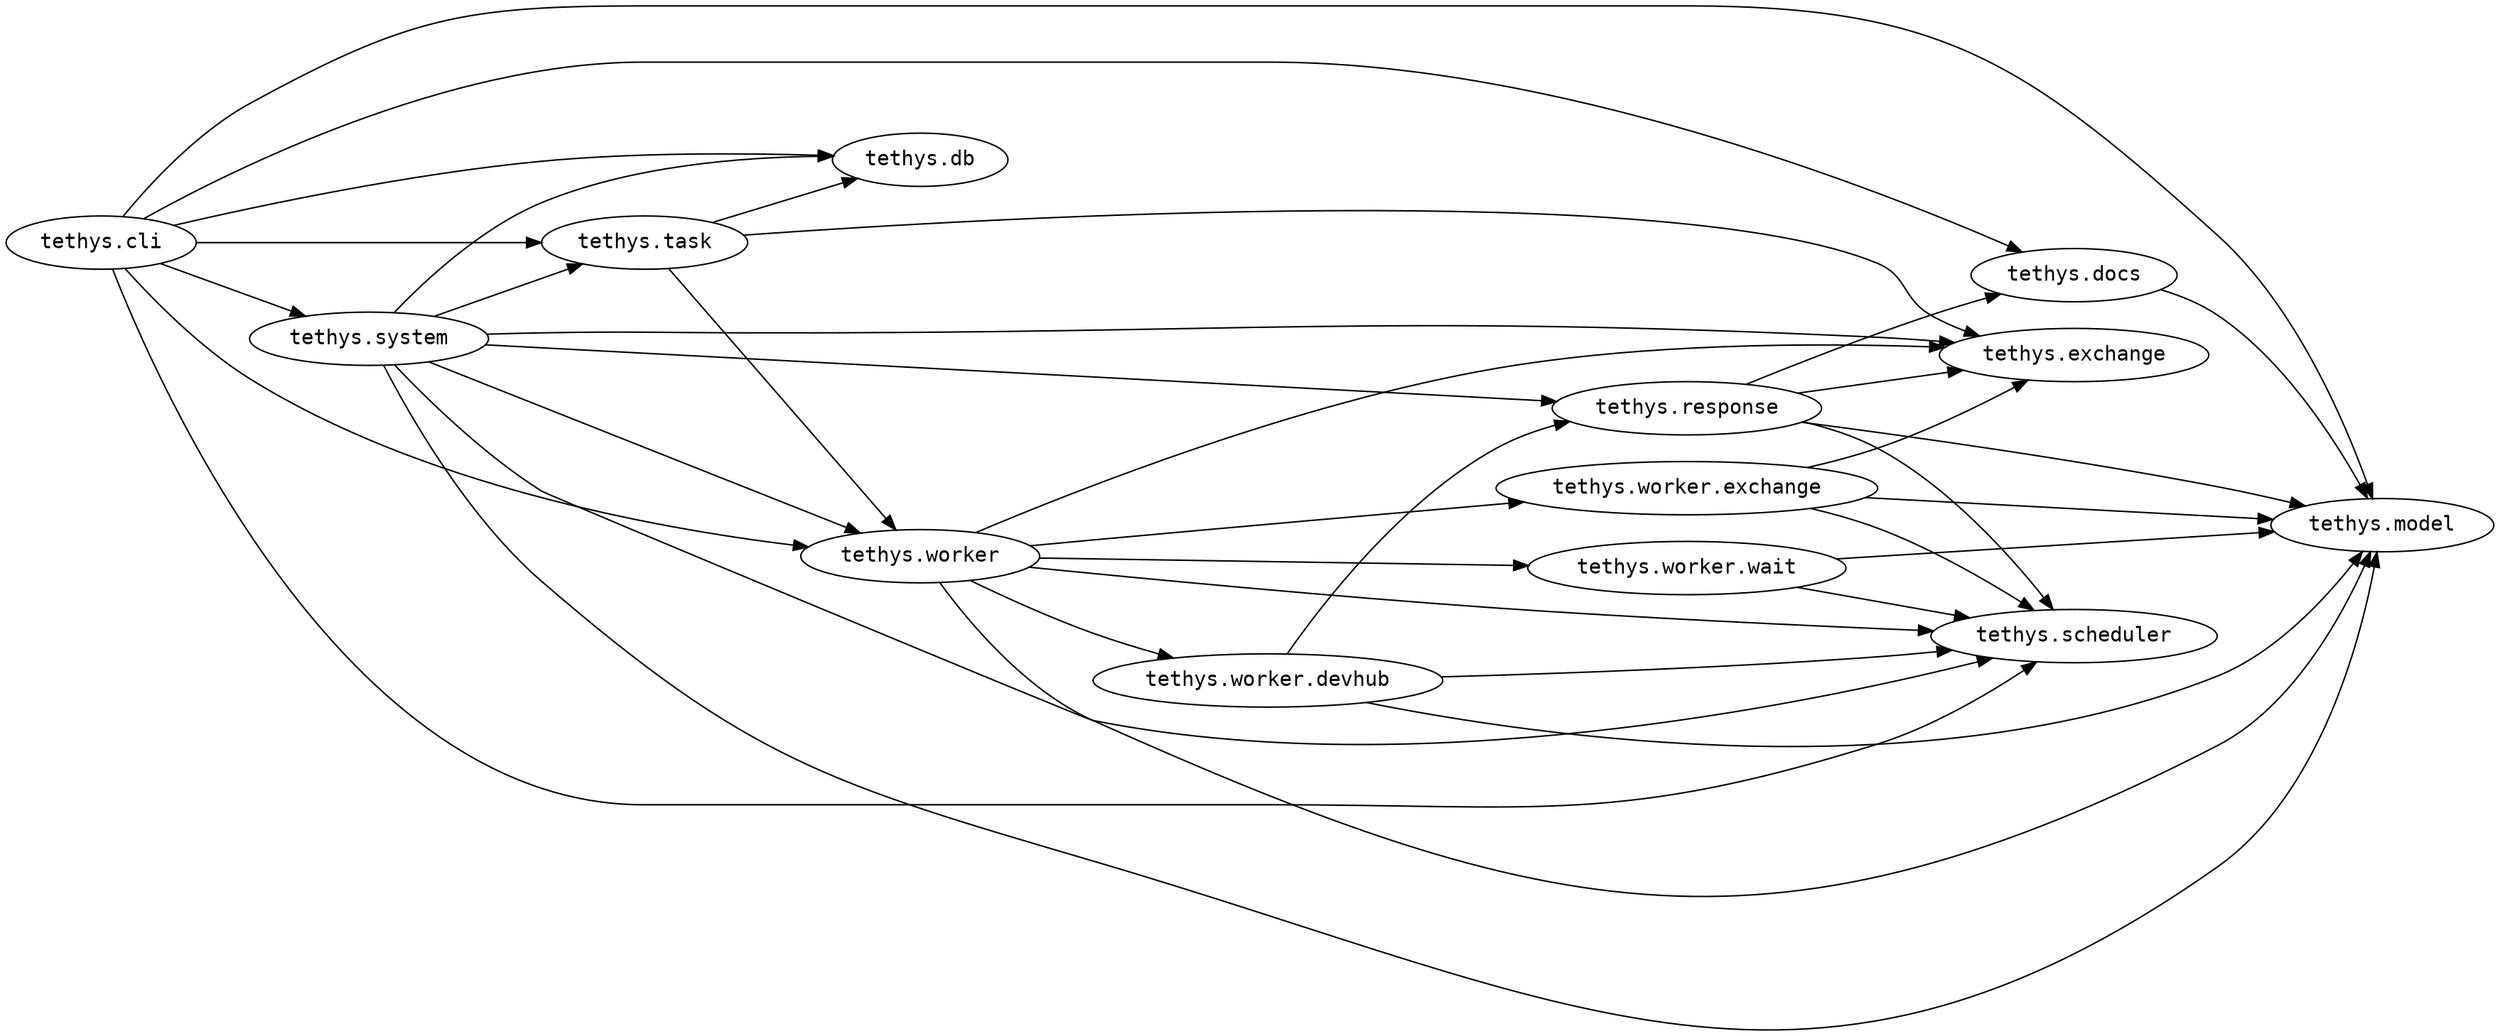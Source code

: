 digraph {
graph[dpi=100, rankdir=LR]
node[fontname="Monospace"]
edge[fontname="Monospace"]

node1570[label="tethys.docs", style=solid]
node1571[label="tethys.system", style=solid]
node1572[label="tethys.response", style=solid]
node1573[label="tethys.cli", style=solid]
node1574[label="tethys.task", style=solid]
node1575[label="tethys.worker.wait", style=solid]
node1576[label="tethys.worker.exchange", style=solid]
node1577[label="tethys.exchange", style=solid]
node1578[label="tethys.worker.devhub", style=solid]
node1579[label="tethys.db", style=solid]
node1580[label="tethys.model", style=solid]
node1581[label="tethys.scheduler", style=solid]
node1582[label="tethys.worker", style=solid]
node1570 -> node1580[label=""]
node1571 -> node1572[label=""]
node1571 -> node1574[label=""]
node1571 -> node1577[label=""]
node1571 -> node1579[label=""]
node1571 -> node1580[label=""]
node1571 -> node1581[label=""]
node1571 -> node1582[label=""]
node1572 -> node1570[label=""]
node1572 -> node1577[label=""]
node1572 -> node1580[label=""]
node1572 -> node1581[label=""]
node1573 -> node1570[label=""]
node1573 -> node1571[label=""]
node1573 -> node1574[label=""]
node1573 -> node1579[label=""]
node1573 -> node1580[label=""]
node1573 -> node1581[label=""]
node1573 -> node1582[label=""]
node1574 -> node1577[label=""]
node1574 -> node1579[label=""]
node1574 -> node1582[label=""]
node1575 -> node1580[label=""]
node1575 -> node1581[label=""]
node1576 -> node1577[label=""]
node1576 -> node1580[label=""]
node1576 -> node1581[label=""]
node1578 -> node1572[label=""]
node1578 -> node1580[label=""]
node1578 -> node1581[label=""]
node1582 -> node1575[label=""]
node1582 -> node1576[label=""]
node1582 -> node1577[label=""]
node1582 -> node1578[label=""]
node1582 -> node1580[label=""]
node1582 -> node1581[label=""]
}
